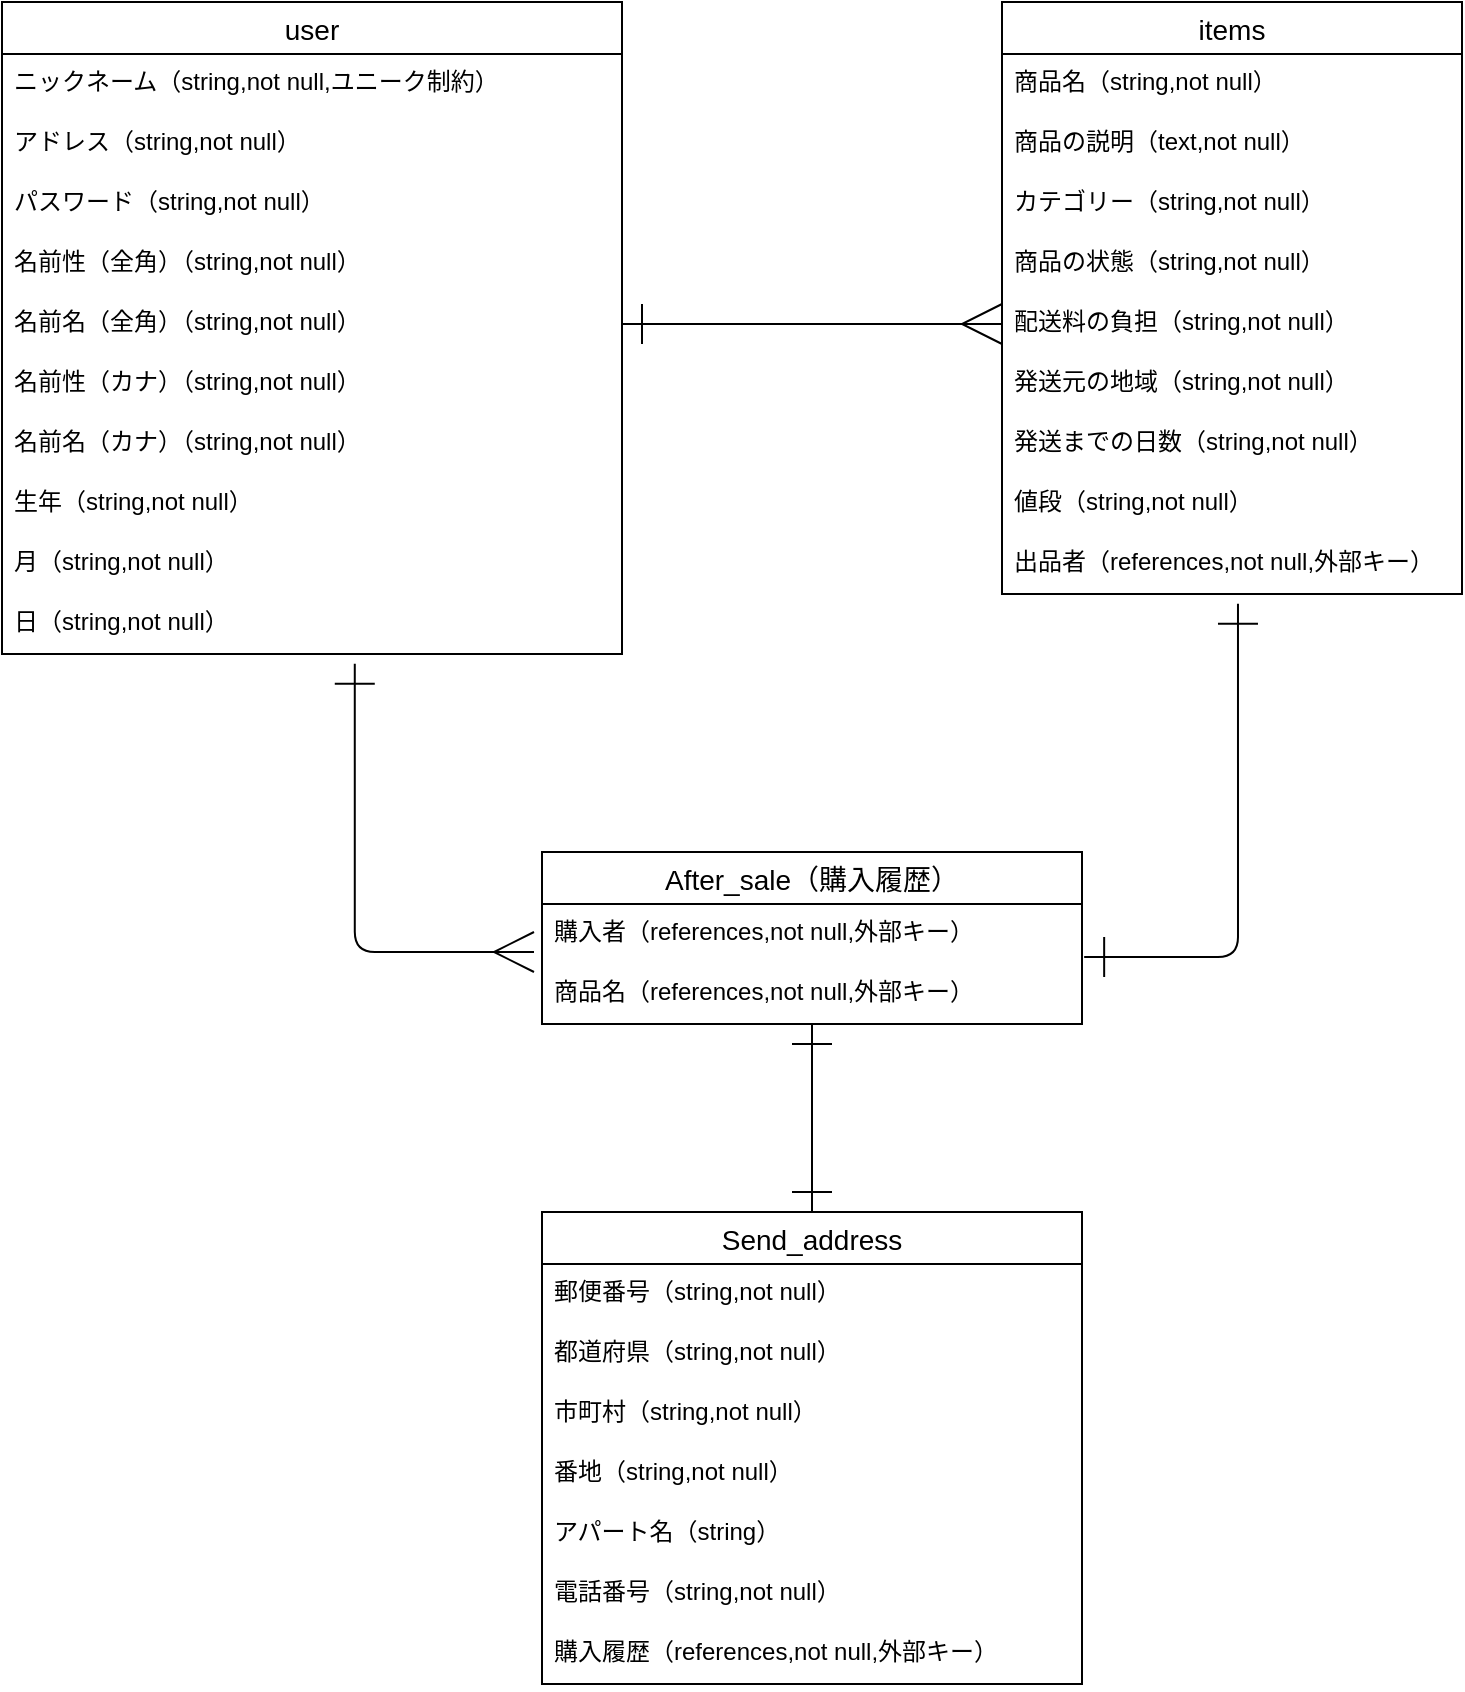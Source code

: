<mxfile>
    <diagram id="w_s2QLQqJWGeCKZDYFaC" name="ページ1">
        <mxGraphModel dx="738" dy="675" grid="1" gridSize="10" guides="1" tooltips="1" connect="1" arrows="1" fold="1" page="1" pageScale="1" pageWidth="827" pageHeight="1169" math="0" shadow="0">
            <root>
                <mxCell id="0"/>
                <mxCell id="1" parent="0"/>
                <mxCell id="10" value="user" style="swimlane;fontStyle=0;childLayout=stackLayout;horizontal=1;startSize=26;horizontalStack=0;resizeParent=1;resizeParentMax=0;resizeLast=0;collapsible=1;marginBottom=0;align=center;fontSize=14;" parent="1" vertex="1">
                    <mxGeometry x="20" y="25" width="310" height="326" as="geometry">
                        <mxRectangle x="380" y="100" width="60" height="30" as="alternateBounds"/>
                    </mxGeometry>
                </mxCell>
                <mxCell id="12" value="ニックネーム（string,not null,ユニーク制約）" style="text;strokeColor=none;fillColor=none;spacingLeft=4;spacingRight=4;overflow=hidden;rotatable=0;points=[[0,0.5],[1,0.5]];portConstraint=eastwest;fontSize=12;" parent="10" vertex="1">
                    <mxGeometry y="26" width="310" height="30" as="geometry"/>
                </mxCell>
                <mxCell id="13" value="アドレス（string,not null）" style="text;strokeColor=none;fillColor=none;spacingLeft=4;spacingRight=4;overflow=hidden;rotatable=0;points=[[0,0.5],[1,0.5]];portConstraint=eastwest;fontSize=12;" parent="10" vertex="1">
                    <mxGeometry y="56" width="310" height="30" as="geometry"/>
                </mxCell>
                <mxCell id="44" value="パスワード（string,not null）" style="text;strokeColor=none;fillColor=none;spacingLeft=4;spacingRight=4;overflow=hidden;rotatable=0;points=[[0,0.5],[1,0.5]];portConstraint=eastwest;fontSize=12;" parent="10" vertex="1">
                    <mxGeometry y="86" width="310" height="30" as="geometry"/>
                </mxCell>
                <mxCell id="23" value="名前性（全角）（string,not null）" style="text;strokeColor=none;fillColor=none;spacingLeft=4;spacingRight=4;overflow=hidden;rotatable=0;points=[[0,0.5],[1,0.5]];portConstraint=eastwest;fontSize=12;" parent="10" vertex="1">
                    <mxGeometry y="116" width="310" height="30" as="geometry"/>
                </mxCell>
                <mxCell id="24" value="名前名（全角）（string,not null）" style="text;strokeColor=none;fillColor=none;spacingLeft=4;spacingRight=4;overflow=hidden;rotatable=0;points=[[0,0.5],[1,0.5]];portConstraint=eastwest;fontSize=12;" parent="10" vertex="1">
                    <mxGeometry y="146" width="310" height="30" as="geometry"/>
                </mxCell>
                <mxCell id="25" value="名前性（カナ）（string,not null）" style="text;strokeColor=none;fillColor=none;spacingLeft=4;spacingRight=4;overflow=hidden;rotatable=0;points=[[0,0.5],[1,0.5]];portConstraint=eastwest;fontSize=12;" parent="10" vertex="1">
                    <mxGeometry y="176" width="310" height="30" as="geometry"/>
                </mxCell>
                <mxCell id="40" value="名前名（カナ）（string,not null）" style="text;strokeColor=none;fillColor=none;spacingLeft=4;spacingRight=4;overflow=hidden;rotatable=0;points=[[0,0.5],[1,0.5]];portConstraint=eastwest;fontSize=12;" parent="10" vertex="1">
                    <mxGeometry y="206" width="310" height="30" as="geometry"/>
                </mxCell>
                <mxCell id="41" value="生年（string,not null）" style="text;strokeColor=none;fillColor=none;spacingLeft=4;spacingRight=4;overflow=hidden;rotatable=0;points=[[0,0.5],[1,0.5]];portConstraint=eastwest;fontSize=12;" parent="10" vertex="1">
                    <mxGeometry y="236" width="310" height="30" as="geometry"/>
                </mxCell>
                <mxCell id="42" value="月（string,not null）" style="text;strokeColor=none;fillColor=none;spacingLeft=4;spacingRight=4;overflow=hidden;rotatable=0;points=[[0,0.5],[1,0.5]];portConstraint=eastwest;fontSize=12;" parent="10" vertex="1">
                    <mxGeometry y="266" width="310" height="30" as="geometry"/>
                </mxCell>
                <mxCell id="43" value="日（string,not null）" style="text;strokeColor=none;fillColor=none;spacingLeft=4;spacingRight=4;overflow=hidden;rotatable=0;points=[[0,0.5],[1,0.5]];portConstraint=eastwest;fontSize=12;" parent="10" vertex="1">
                    <mxGeometry y="296" width="310" height="30" as="geometry"/>
                </mxCell>
                <mxCell id="14" value="items" style="swimlane;fontStyle=0;childLayout=stackLayout;horizontal=1;startSize=26;horizontalStack=0;resizeParent=1;resizeParentMax=0;resizeLast=0;collapsible=1;marginBottom=0;align=center;fontSize=14;" parent="1" vertex="1">
                    <mxGeometry x="520" y="25" width="230" height="296" as="geometry"/>
                </mxCell>
                <mxCell id="15" value="商品名（string,not null）" style="text;strokeColor=none;fillColor=none;spacingLeft=4;spacingRight=4;overflow=hidden;rotatable=0;points=[[0,0.5],[1,0.5]];portConstraint=eastwest;fontSize=12;" parent="14" vertex="1">
                    <mxGeometry y="26" width="230" height="30" as="geometry"/>
                </mxCell>
                <mxCell id="75" value="商品の説明（text,not null）" style="text;strokeColor=none;fillColor=none;spacingLeft=4;spacingRight=4;overflow=hidden;rotatable=0;points=[[0,0.5],[1,0.5]];portConstraint=eastwest;fontSize=12;" parent="14" vertex="1">
                    <mxGeometry y="56" width="230" height="30" as="geometry"/>
                </mxCell>
                <mxCell id="16" value="カテゴリー（string,not null）&#10;" style="text;strokeColor=none;fillColor=none;spacingLeft=4;spacingRight=4;overflow=hidden;rotatable=0;points=[[0,0.5],[1,0.5]];portConstraint=eastwest;fontSize=12;" parent="14" vertex="1">
                    <mxGeometry y="86" width="230" height="30" as="geometry"/>
                </mxCell>
                <mxCell id="76" value="商品の状態（string,not null）" style="text;strokeColor=none;fillColor=none;spacingLeft=4;spacingRight=4;overflow=hidden;rotatable=0;points=[[0,0.5],[1,0.5]];portConstraint=eastwest;fontSize=12;" parent="14" vertex="1">
                    <mxGeometry y="116" width="230" height="30" as="geometry"/>
                </mxCell>
                <mxCell id="77" value="配送料の負担（string,not null）" style="text;strokeColor=none;fillColor=none;spacingLeft=4;spacingRight=4;overflow=hidden;rotatable=0;points=[[0,0.5],[1,0.5]];portConstraint=eastwest;fontSize=12;" parent="14" vertex="1">
                    <mxGeometry y="146" width="230" height="30" as="geometry"/>
                </mxCell>
                <mxCell id="78" value="発送元の地域（string,not null）" style="text;strokeColor=none;fillColor=none;spacingLeft=4;spacingRight=4;overflow=hidden;rotatable=0;points=[[0,0.5],[1,0.5]];portConstraint=eastwest;fontSize=12;" parent="14" vertex="1">
                    <mxGeometry y="176" width="230" height="30" as="geometry"/>
                </mxCell>
                <mxCell id="79" value="発送までの日数（string,not null）" style="text;strokeColor=none;fillColor=none;spacingLeft=4;spacingRight=4;overflow=hidden;rotatable=0;points=[[0,0.5],[1,0.5]];portConstraint=eastwest;fontSize=12;" parent="14" vertex="1">
                    <mxGeometry y="206" width="230" height="30" as="geometry"/>
                </mxCell>
                <mxCell id="17" value="値段（string,not null）" style="text;strokeColor=none;fillColor=none;spacingLeft=4;spacingRight=4;overflow=hidden;rotatable=0;points=[[0,0.5],[1,0.5]];portConstraint=eastwest;fontSize=12;" parent="14" vertex="1">
                    <mxGeometry y="236" width="230" height="30" as="geometry"/>
                </mxCell>
                <mxCell id="19" value="出品者（references,not null,外部キー）" style="text;strokeColor=none;fillColor=none;spacingLeft=4;spacingRight=4;overflow=hidden;rotatable=0;points=[[0,0.5],[1,0.5]];portConstraint=eastwest;fontSize=12;" parent="14" vertex="1">
                    <mxGeometry y="266" width="230" height="30" as="geometry"/>
                </mxCell>
                <mxCell id="80" style="edgeStyle=none;html=1;entryX=0;entryY=0.5;entryDx=0;entryDy=0;startArrow=ERone;startFill=0;endArrow=ERmany;endFill=0;endSize=18;startSize=18;" parent="1" source="24" target="77" edge="1">
                    <mxGeometry relative="1" as="geometry"/>
                </mxCell>
                <mxCell id="95" style="edgeStyle=orthogonalEdgeStyle;jumpSize=6;html=1;entryX=0.5;entryY=0;entryDx=0;entryDy=0;startArrow=ERone;startFill=0;endArrow=ERone;endFill=0;startSize=18;endSize=18;" edge="1" parent="1" source="81" target="90">
                    <mxGeometry relative="1" as="geometry"/>
                </mxCell>
                <mxCell id="81" value="After_sale（購入履歴）" style="swimlane;fontStyle=0;childLayout=stackLayout;horizontal=1;startSize=26;horizontalStack=0;resizeParent=1;resizeParentMax=0;resizeLast=0;collapsible=1;marginBottom=0;align=center;fontSize=14;" vertex="1" parent="1">
                    <mxGeometry x="290" y="450" width="270" height="86" as="geometry"/>
                </mxCell>
                <mxCell id="83" value="購入者（references,not null,外部キー）" style="text;strokeColor=none;fillColor=none;spacingLeft=4;spacingRight=4;overflow=hidden;rotatable=0;points=[[0,0.5],[1,0.5]];portConstraint=eastwest;fontSize=12;" vertex="1" parent="81">
                    <mxGeometry y="26" width="270" height="30" as="geometry"/>
                </mxCell>
                <mxCell id="82" value="商品名（references,not null,外部キー）" style="text;strokeColor=none;fillColor=none;spacingLeft=4;spacingRight=4;overflow=hidden;rotatable=0;points=[[0,0.5],[1,0.5]];portConstraint=eastwest;fontSize=12;" vertex="1" parent="81">
                    <mxGeometry y="56" width="270" height="30" as="geometry"/>
                </mxCell>
                <mxCell id="87" style="edgeStyle=orthogonalEdgeStyle;html=1;exitX=0.569;exitY=1.161;exitDx=0;exitDy=0;startArrow=ERone;startFill=0;endArrow=ERmany;endFill=0;endSize=18;startSize=18;exitPerimeter=0;jumpSize=6;" edge="1" parent="1" source="43">
                    <mxGeometry relative="1" as="geometry">
                        <mxPoint x="286" y="500" as="targetPoint"/>
                        <Array as="points">
                            <mxPoint x="196" y="500"/>
                            <mxPoint x="286" y="500"/>
                        </Array>
                    </mxGeometry>
                </mxCell>
                <mxCell id="88" style="edgeStyle=orthogonalEdgeStyle;jumpSize=6;html=1;entryX=1.004;entryY=-0.117;entryDx=0;entryDy=0;startArrow=ERone;startFill=0;endArrow=ERone;endFill=0;startSize=18;endSize=18;exitX=0.513;exitY=1.161;exitDx=0;exitDy=0;exitPerimeter=0;entryPerimeter=0;" edge="1" parent="1" source="19" target="82">
                    <mxGeometry relative="1" as="geometry">
                        <mxPoint x="660" y="360" as="sourcePoint"/>
                        <Array as="points">
                            <mxPoint x="638" y="502"/>
                        </Array>
                    </mxGeometry>
                </mxCell>
                <mxCell id="90" value="Send_address" style="swimlane;fontStyle=0;childLayout=stackLayout;horizontal=1;startSize=26;horizontalStack=0;resizeParent=1;resizeParentMax=0;resizeLast=0;collapsible=1;marginBottom=0;align=center;fontSize=14;" vertex="1" parent="1">
                    <mxGeometry x="290" y="630" width="270" height="236" as="geometry"/>
                </mxCell>
                <mxCell id="91" value="郵便番号（string,not null）" style="text;strokeColor=none;fillColor=none;spacingLeft=4;spacingRight=4;overflow=hidden;rotatable=0;points=[[0,0.5],[1,0.5]];portConstraint=eastwest;fontSize=12;" vertex="1" parent="90">
                    <mxGeometry y="26" width="270" height="30" as="geometry"/>
                </mxCell>
                <mxCell id="96" value="都道府県（string,not null）" style="text;strokeColor=none;fillColor=none;spacingLeft=4;spacingRight=4;overflow=hidden;rotatable=0;points=[[0,0.5],[1,0.5]];portConstraint=eastwest;fontSize=12;" vertex="1" parent="90">
                    <mxGeometry y="56" width="270" height="30" as="geometry"/>
                </mxCell>
                <mxCell id="98" value="市町村（string,not null）" style="text;strokeColor=none;fillColor=none;spacingLeft=4;spacingRight=4;overflow=hidden;rotatable=0;points=[[0,0.5],[1,0.5]];portConstraint=eastwest;fontSize=12;" vertex="1" parent="90">
                    <mxGeometry y="86" width="270" height="30" as="geometry"/>
                </mxCell>
                <mxCell id="99" value="番地（string,not null）" style="text;strokeColor=none;fillColor=none;spacingLeft=4;spacingRight=4;overflow=hidden;rotatable=0;points=[[0,0.5],[1,0.5]];portConstraint=eastwest;fontSize=12;" vertex="1" parent="90">
                    <mxGeometry y="116" width="270" height="30" as="geometry"/>
                </mxCell>
                <mxCell id="100" value="アパート名（string）" style="text;strokeColor=none;fillColor=none;spacingLeft=4;spacingRight=4;overflow=hidden;rotatable=0;points=[[0,0.5],[1,0.5]];portConstraint=eastwest;fontSize=12;" vertex="1" parent="90">
                    <mxGeometry y="146" width="270" height="30" as="geometry"/>
                </mxCell>
                <mxCell id="101" value="電話番号（string,not null）" style="text;strokeColor=none;fillColor=none;spacingLeft=4;spacingRight=4;overflow=hidden;rotatable=0;points=[[0,0.5],[1,0.5]];portConstraint=eastwest;fontSize=12;" vertex="1" parent="90">
                    <mxGeometry y="176" width="270" height="30" as="geometry"/>
                </mxCell>
                <mxCell id="92" value="購入履歴（references,not null,外部キー）" style="text;strokeColor=none;fillColor=none;spacingLeft=4;spacingRight=4;overflow=hidden;rotatable=0;points=[[0,0.5],[1,0.5]];portConstraint=eastwest;fontSize=12;" vertex="1" parent="90">
                    <mxGeometry y="206" width="270" height="30" as="geometry"/>
                </mxCell>
            </root>
        </mxGraphModel>
    </diagram>
</mxfile>